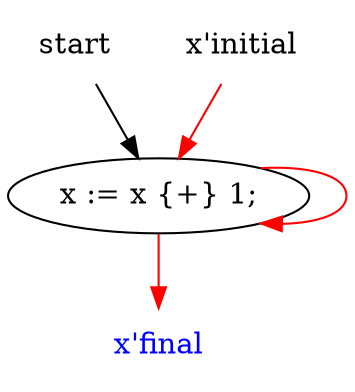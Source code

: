 // increment_pdg
digraph G {
   graph [splines=True];
    1 [label="start",shape="plaintext"];
    3 [label="x'initial",shape="plaintext"];
    4 [label="x'final",shape="plaintext",fontcolor="blue"];
    7 [label="x := x {+} 1;"];

    1 ->  7 [arrowType="normal"];
    3 ->  7 [arrowType="normal",color="red"];
    7 ->  4 [arrowType="normal",color="red"];
    7 ->  7 [arrowType="normal",color="red"];
}
